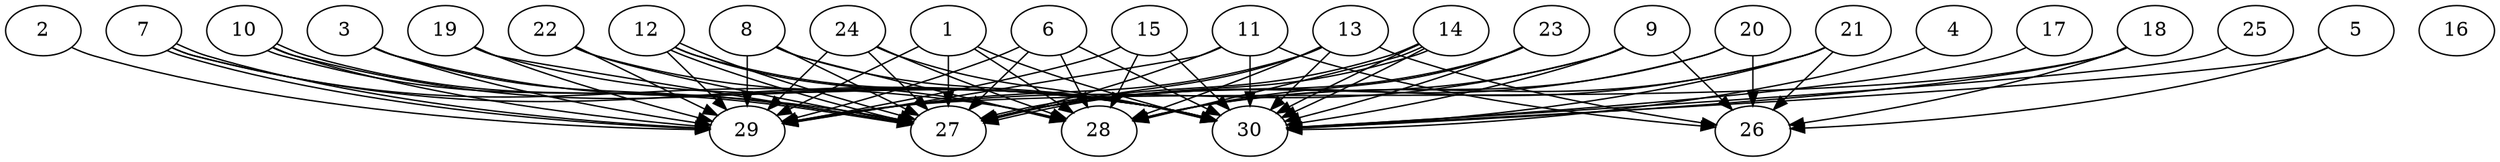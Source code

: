 // DAG automatically generated by daggen at Thu Oct  3 14:04:18 2019
// ./daggen --dot -n 30 --ccr 0.5 --fat 0.9 --regular 0.5 --density 0.9 --mindata 5242880 --maxdata 52428800 
digraph G {
  1 [size="30672896", alpha="0.19", expect_size="15336448"] 
  1 -> 27 [size ="15336448"]
  1 -> 28 [size ="15336448"]
  1 -> 29 [size ="15336448"]
  1 -> 30 [size ="15336448"]
  2 [size="102174720", alpha="0.19", expect_size="51087360"] 
  2 -> 29 [size ="51087360"]
  3 [size="77674496", alpha="0.06", expect_size="38837248"] 
  3 -> 27 [size ="38837248"]
  3 -> 29 [size ="38837248"]
  3 -> 30 [size ="38837248"]
  4 [size="11669504", alpha="0.01", expect_size="5834752"] 
  4 -> 30 [size ="5834752"]
  5 [size="31655936", alpha="0.06", expect_size="15827968"] 
  5 -> 26 [size ="15827968"]
  5 -> 30 [size ="15827968"]
  6 [size="22837248", alpha="0.13", expect_size="11418624"] 
  6 -> 27 [size ="11418624"]
  6 -> 28 [size ="11418624"]
  6 -> 29 [size ="11418624"]
  6 -> 30 [size ="11418624"]
  7 [size="57464832", alpha="0.02", expect_size="28732416"] 
  7 -> 28 [size ="28732416"]
  7 -> 29 [size ="28732416"]
  7 -> 29 [size ="28732416"]
  7 -> 30 [size ="28732416"]
  8 [size="80732160", alpha="0.09", expect_size="40366080"] 
  8 -> 27 [size ="40366080"]
  8 -> 28 [size ="40366080"]
  8 -> 29 [size ="40366080"]
  8 -> 30 [size ="40366080"]
  9 [size="50749440", alpha="0.02", expect_size="25374720"] 
  9 -> 26 [size ="25374720"]
  9 -> 27 [size ="25374720"]
  9 -> 29 [size ="25374720"]
  9 -> 30 [size ="25374720"]
  10 [size="96823296", alpha="0.17", expect_size="48411648"] 
  10 -> 27 [size ="48411648"]
  10 -> 27 [size ="48411648"]
  10 -> 29 [size ="48411648"]
  10 -> 30 [size ="48411648"]
  11 [size="24743936", alpha="0.06", expect_size="12371968"] 
  11 -> 26 [size ="12371968"]
  11 -> 27 [size ="12371968"]
  11 -> 29 [size ="12371968"]
  11 -> 30 [size ="12371968"]
  12 [size="21639168", alpha="0.03", expect_size="10819584"] 
  12 -> 27 [size ="10819584"]
  12 -> 27 [size ="10819584"]
  12 -> 28 [size ="10819584"]
  12 -> 29 [size ="10819584"]
  12 -> 30 [size ="10819584"]
  13 [size="15495168", alpha="0.19", expect_size="7747584"] 
  13 -> 26 [size ="7747584"]
  13 -> 27 [size ="7747584"]
  13 -> 28 [size ="7747584"]
  13 -> 29 [size ="7747584"]
  13 -> 30 [size ="7747584"]
  14 [size="45000704", alpha="0.02", expect_size="22500352"] 
  14 -> 27 [size ="22500352"]
  14 -> 27 [size ="22500352"]
  14 -> 28 [size ="22500352"]
  14 -> 30 [size ="22500352"]
  14 -> 30 [size ="22500352"]
  15 [size="51083264", alpha="0.17", expect_size="25541632"] 
  15 -> 28 [size ="25541632"]
  15 -> 29 [size ="25541632"]
  15 -> 30 [size ="25541632"]
  16 [size="77858816", alpha="0.01", expect_size="38929408"] 
  17 [size="44636160", alpha="0.11", expect_size="22318080"] 
  17 -> 30 [size ="22318080"]
  18 [size="55003136", alpha="0.16", expect_size="27501568"] 
  18 -> 26 [size ="27501568"]
  18 -> 29 [size ="27501568"]
  18 -> 30 [size ="27501568"]
  19 [size="97191936", alpha="0.17", expect_size="48595968"] 
  19 -> 27 [size ="48595968"]
  19 -> 29 [size ="48595968"]
  19 -> 30 [size ="48595968"]
  20 [size="12296192", alpha="0.17", expect_size="6148096"] 
  20 -> 26 [size ="6148096"]
  20 -> 27 [size ="6148096"]
  20 -> 28 [size ="6148096"]
  21 [size="91031552", alpha="0.01", expect_size="45515776"] 
  21 -> 26 [size ="45515776"]
  21 -> 27 [size ="45515776"]
  21 -> 28 [size ="45515776"]
  21 -> 30 [size ="45515776"]
  22 [size="25329664", alpha="0.04", expect_size="12664832"] 
  22 -> 27 [size ="12664832"]
  22 -> 29 [size ="12664832"]
  22 -> 30 [size ="12664832"]
  23 [size="40857600", alpha="0.02", expect_size="20428800"] 
  23 -> 27 [size ="20428800"]
  23 -> 28 [size ="20428800"]
  23 -> 30 [size ="20428800"]
  24 [size="34486272", alpha="0.00", expect_size="17243136"] 
  24 -> 27 [size ="17243136"]
  24 -> 28 [size ="17243136"]
  24 -> 29 [size ="17243136"]
  24 -> 30 [size ="17243136"]
  25 [size="45635584", alpha="0.03", expect_size="22817792"] 
  25 -> 30 [size ="22817792"]
  26 [size="30382080", alpha="0.08", expect_size="15191040"] 
  27 [size="36577280", alpha="0.03", expect_size="18288640"] 
  28 [size="88356864", alpha="0.13", expect_size="44178432"] 
  29 [size="67684352", alpha="0.11", expect_size="33842176"] 
  30 [size="54214656", alpha="0.08", expect_size="27107328"] 
}
